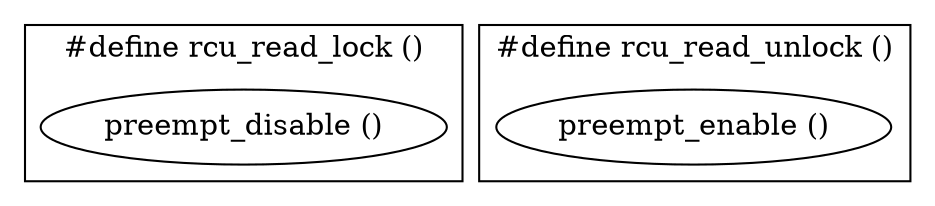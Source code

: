 digraph rcupdate_h{
        subgraph cluster_rcu_read_lock{
                label="#define rcu_read_lock ()";
                preempt_disable[label="preempt_disable ()"];
        }

        subgraph cluster_rcu_read_unlock{
                label="#define rcu_read_unlock ()";
                preempt_enable[label="preempt_enable ()"];
        }
}

